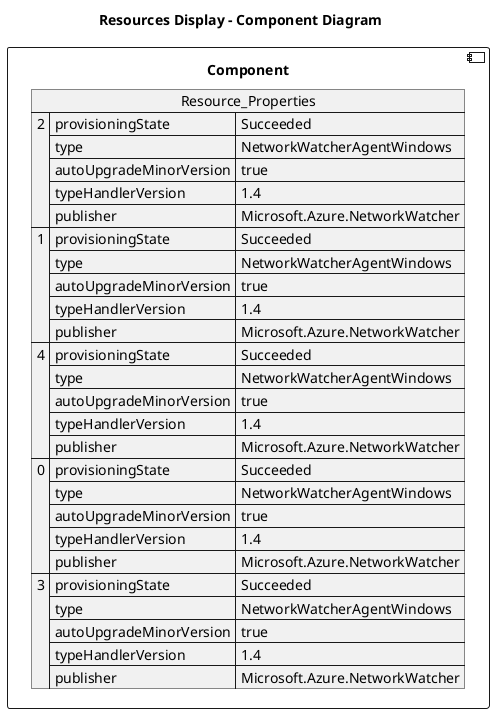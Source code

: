 @startuml

title Resources Display - Component Diagram

component Component {

json  Resource_Properties {
  "2": {
    "provisioningState": "Succeeded",
    "type": "NetworkWatcherAgentWindows",
    "autoUpgradeMinorVersion": true,
    "typeHandlerVersion": "1.4",
    "publisher": "Microsoft.Azure.NetworkWatcher"
  },
  "1": {
    "provisioningState": "Succeeded",
    "type": "NetworkWatcherAgentWindows",
    "autoUpgradeMinorVersion": true,
    "typeHandlerVersion": "1.4",
    "publisher": "Microsoft.Azure.NetworkWatcher"
  },
  "4": {
    "provisioningState": "Succeeded",
    "type": "NetworkWatcherAgentWindows",
    "autoUpgradeMinorVersion": true,
    "typeHandlerVersion": "1.4",
    "publisher": "Microsoft.Azure.NetworkWatcher"
  },
  "0": {
    "provisioningState": "Succeeded",
    "type": "NetworkWatcherAgentWindows",
    "autoUpgradeMinorVersion": true,
    "typeHandlerVersion": "1.4",
    "publisher": "Microsoft.Azure.NetworkWatcher"
  },
  "3": {
    "provisioningState": "Succeeded",
    "type": "NetworkWatcherAgentWindows",
    "autoUpgradeMinorVersion": true,
    "typeHandlerVersion": "1.4",
    "publisher": "Microsoft.Azure.NetworkWatcher"
  }
}
}
@enduml
